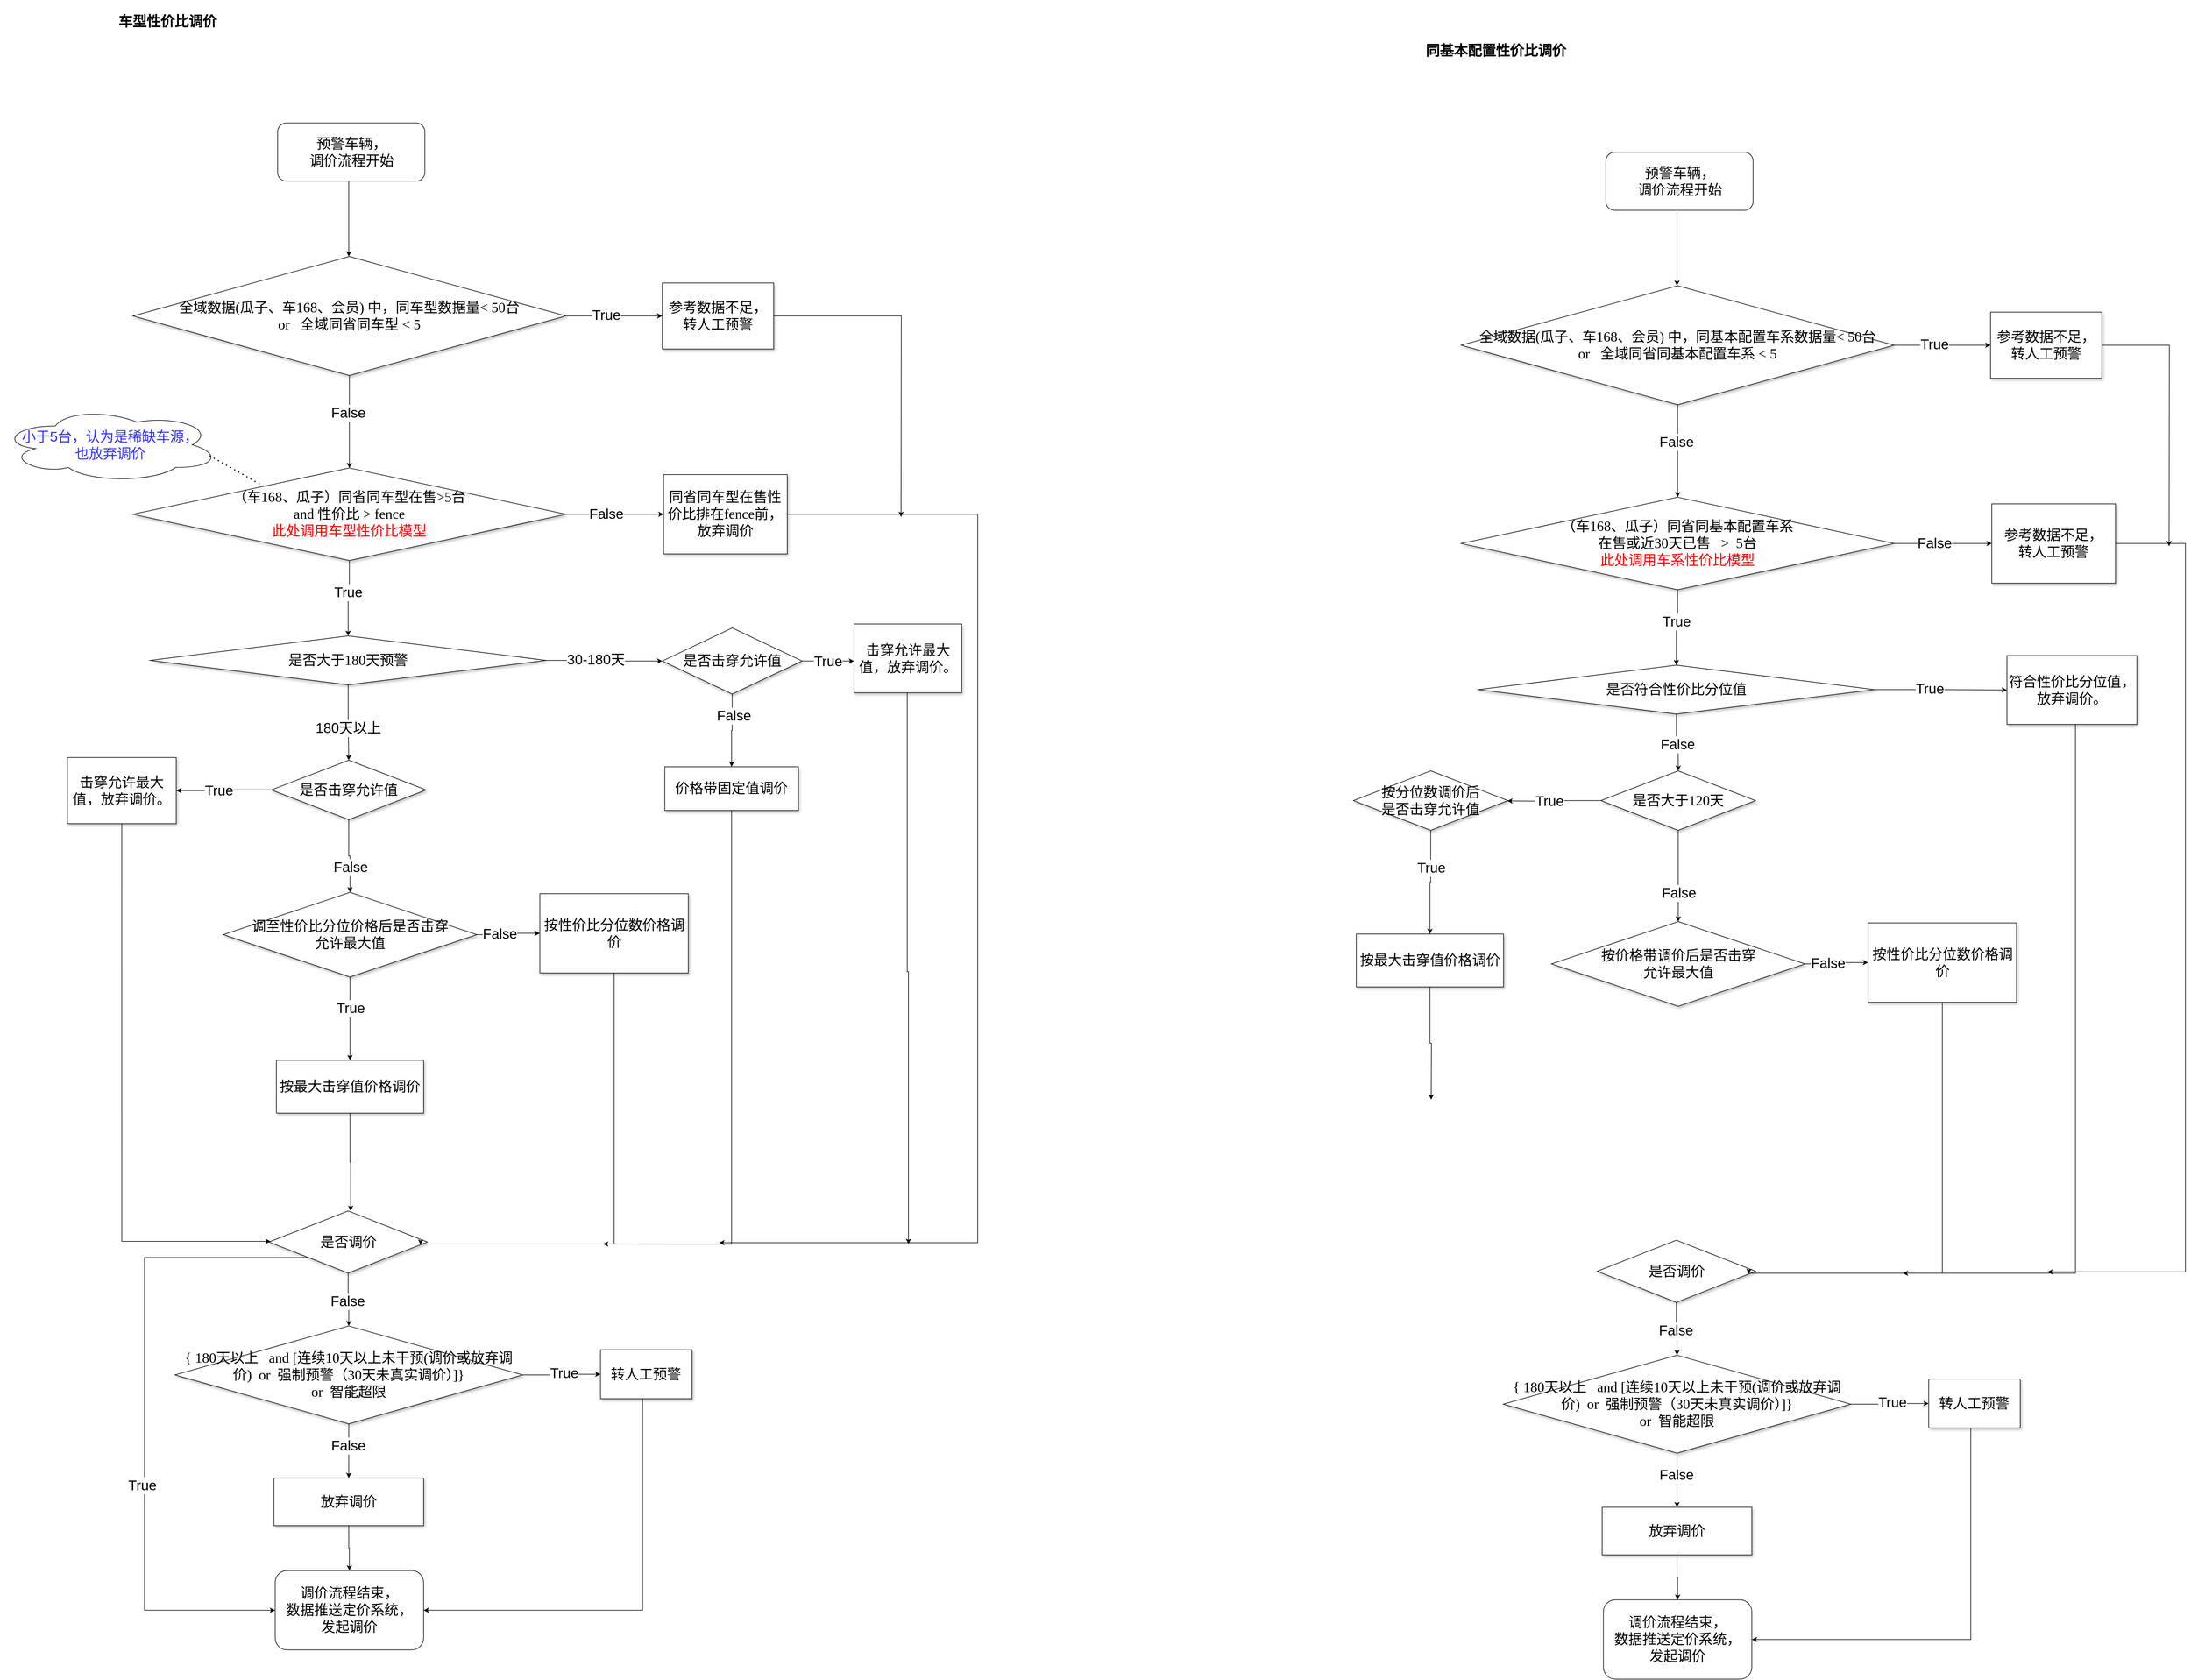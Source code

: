 <mxfile version="20.5.1" type="github">
  <diagram name="Page-1" id="edf60f1a-56cd-e834-aa8a-f176f3a09ee4">
    <mxGraphModel dx="1878" dy="873" grid="0" gridSize="10" guides="0" tooltips="1" connect="1" arrows="1" fold="1" page="1" pageScale="1" pageWidth="4681" pageHeight="3300" background="none" math="0" shadow="0">
      <root>
        <mxCell id="0" />
        <mxCell id="1" parent="0" />
        <mxCell id="SdQK8n64vFqggOD9HO_l-136" value="" style="group" vertex="1" connectable="0" parent="1">
          <mxGeometry x="263" y="201" width="1670" height="2821" as="geometry" />
        </mxCell>
        <mxCell id="SdQK8n64vFqggOD9HO_l-47" style="edgeStyle=orthogonalEdgeStyle;rounded=0;orthogonalLoop=1;jettySize=auto;html=1;" edge="1" parent="SdQK8n64vFqggOD9HO_l-136" source="CWp8jaPxUyu8LChF4jFp-1">
          <mxGeometry relative="1" as="geometry">
            <mxPoint x="1538.937" y="883.823" as="targetPoint" />
          </mxGeometry>
        </mxCell>
        <mxCell id="CWp8jaPxUyu8LChF4jFp-1" value="&lt;font style=&quot;font-size: 24px;&quot;&gt;参考数据不足，转人工预警&lt;/font&gt;" style="rounded=0;whiteSpace=wrap;html=1;shadow=1;labelBackgroundColor=none;strokeWidth=1;fontFamily=Verdana;fontSize=8;align=center;" parent="SdQK8n64vFqggOD9HO_l-136" vertex="1">
          <mxGeometry x="1130.949" y="483.729" width="190.253" height="113.021" as="geometry" />
        </mxCell>
        <mxCell id="CWp8jaPxUyu8LChF4jFp-14" style="edgeStyle=orthogonalEdgeStyle;rounded=0;orthogonalLoop=1;jettySize=auto;html=1;entryX=0.5;entryY=0;entryDx=0;entryDy=0;" parent="SdQK8n64vFqggOD9HO_l-136" source="CWp8jaPxUyu8LChF4jFp-2" edge="1">
          <mxGeometry relative="1" as="geometry">
            <mxPoint x="596.127" y="800.188" as="targetPoint" />
            <Array as="points">
              <mxPoint x="596.127" y="754.979" />
              <mxPoint x="596.127" y="754.979" />
            </Array>
          </mxGeometry>
        </mxCell>
        <mxCell id="CWp8jaPxUyu8LChF4jFp-15" value="&lt;font style=&quot;font-size: 24px;&quot;&gt;False&lt;/font&gt;" style="edgeLabel;html=1;align=center;verticalAlign=middle;resizable=0;points=[];" parent="CWp8jaPxUyu8LChF4jFp-14" vertex="1" connectable="0">
          <mxGeometry x="-0.309" relative="1" as="geometry">
            <mxPoint x="-2" y="9" as="offset" />
          </mxGeometry>
        </mxCell>
        <mxCell id="CWp8jaPxUyu8LChF4jFp-18" style="edgeStyle=orthogonalEdgeStyle;rounded=0;orthogonalLoop=1;jettySize=auto;html=1;" parent="SdQK8n64vFqggOD9HO_l-136" source="CWp8jaPxUyu8LChF4jFp-2" target="CWp8jaPxUyu8LChF4jFp-1" edge="1">
          <mxGeometry relative="1" as="geometry" />
        </mxCell>
        <mxCell id="CWp8jaPxUyu8LChF4jFp-19" value="&lt;font style=&quot;font-size: 24px;&quot;&gt;True&lt;/font&gt;" style="edgeLabel;html=1;align=center;verticalAlign=middle;resizable=0;points=[];" parent="CWp8jaPxUyu8LChF4jFp-18" vertex="1" connectable="0">
          <mxGeometry x="-0.171" y="1" relative="1" as="geometry">
            <mxPoint as="offset" />
          </mxGeometry>
        </mxCell>
        <mxCell id="CWp8jaPxUyu8LChF4jFp-2" value="&lt;font style=&quot;font-size: 24px;&quot;&gt;全域数据(瓜子、车168、会员) 中，同车型数据量&amp;lt; 50台&lt;br&gt;or&amp;nbsp; &amp;nbsp;全域同省同车型 &amp;lt; 5&lt;/font&gt;" style="rhombus;whiteSpace=wrap;html=1;rounded=0;shadow=1;labelBackgroundColor=none;strokeWidth=1;fontFamily=Verdana;fontSize=8;align=center;" parent="SdQK8n64vFqggOD9HO_l-136" vertex="1">
          <mxGeometry x="226.19" y="438.521" width="739.873" height="203.438" as="geometry" />
        </mxCell>
        <mxCell id="CWp8jaPxUyu8LChF4jFp-9" value="&lt;font style=&quot;font-size: 24px;&quot;&gt;（车168、瓜子）同省同车型在售&amp;gt;5台 &lt;br&gt;and 性价比 &amp;gt; fence&lt;br&gt;&lt;font color=&quot;#ff0000&quot;&gt;此处调用车型性价比模型&lt;/font&gt;&lt;/font&gt;" style="rhombus;whiteSpace=wrap;html=1;rounded=0;shadow=1;labelBackgroundColor=none;strokeWidth=1;fontFamily=Verdana;fontSize=8;align=center;" parent="SdQK8n64vFqggOD9HO_l-136" vertex="1">
          <mxGeometry x="226.19" y="800.188" width="739.873" height="158.229" as="geometry" />
        </mxCell>
        <mxCell id="CWp8jaPxUyu8LChF4jFp-17" value="" style="endArrow=classic;html=1;rounded=0;" parent="SdQK8n64vFqggOD9HO_l-136" edge="1">
          <mxGeometry width="50" height="50" relative="1" as="geometry">
            <mxPoint x="595.07" y="302.896" as="sourcePoint" />
            <mxPoint x="595.07" y="438.521" as="targetPoint" />
          </mxGeometry>
        </mxCell>
        <mxCell id="SdQK8n64vFqggOD9HO_l-41" style="edgeStyle=orthogonalEdgeStyle;rounded=0;orthogonalLoop=1;jettySize=auto;html=1;" edge="1" parent="SdQK8n64vFqggOD9HO_l-136" source="CWp8jaPxUyu8LChF4jFp-23">
          <mxGeometry relative="1" as="geometry">
            <mxPoint x="1228.19" y="2124.792" as="targetPoint" />
            <Array as="points">
              <mxPoint x="1670.0" y="879.302" />
              <mxPoint x="1670.0" y="2124.792" />
            </Array>
          </mxGeometry>
        </mxCell>
        <mxCell id="CWp8jaPxUyu8LChF4jFp-23" value="&lt;font style=&quot;font-size: 24px;&quot;&gt;同省同车型在售性价比排在fence前，放弃调价&lt;/font&gt;" style="rounded=0;whiteSpace=wrap;html=1;shadow=1;labelBackgroundColor=none;strokeWidth=1;fontFamily=Verdana;fontSize=8;align=center;" parent="SdQK8n64vFqggOD9HO_l-136" vertex="1">
          <mxGeometry x="1133.063" y="811.49" width="211.392" height="135.625" as="geometry" />
        </mxCell>
        <mxCell id="CWp8jaPxUyu8LChF4jFp-24" style="edgeStyle=orthogonalEdgeStyle;rounded=0;orthogonalLoop=1;jettySize=auto;html=1;exitX=1;exitY=0.5;exitDx=0;exitDy=0;" parent="SdQK8n64vFqggOD9HO_l-136" source="CWp8jaPxUyu8LChF4jFp-9" target="CWp8jaPxUyu8LChF4jFp-23" edge="1">
          <mxGeometry relative="1" as="geometry">
            <mxPoint x="1008.342" y="879.302" as="sourcePoint" />
          </mxGeometry>
        </mxCell>
        <mxCell id="CWp8jaPxUyu8LChF4jFp-25" value="&lt;font style=&quot;font-size: 24px;&quot;&gt;False&lt;/font&gt;" style="edgeLabel;html=1;align=center;verticalAlign=middle;resizable=0;points=[];" parent="CWp8jaPxUyu8LChF4jFp-24" vertex="1" connectable="0">
          <mxGeometry x="-0.171" y="1" relative="1" as="geometry">
            <mxPoint as="offset" />
          </mxGeometry>
        </mxCell>
        <mxCell id="SdQK8n64vFqggOD9HO_l-1" value="&lt;font style=&quot;font-size: 24px;&quot;&gt;是否大于180天预警&lt;/font&gt;" style="rhombus;whiteSpace=wrap;html=1;rounded=0;shadow=1;labelBackgroundColor=none;strokeWidth=1;fontFamily=Verdana;fontSize=8;align=center;" vertex="1" parent="SdQK8n64vFqggOD9HO_l-136">
          <mxGeometry x="255.785" y="1087.26" width="676.456" height="83.635" as="geometry" />
        </mxCell>
        <mxCell id="CWp8jaPxUyu8LChF4jFp-31" style="edgeStyle=orthogonalEdgeStyle;rounded=0;orthogonalLoop=1;jettySize=auto;html=1;exitX=0.5;exitY=1;exitDx=0;exitDy=0;fontColor=#3333FF;entryX=0.5;entryY=0;entryDx=0;entryDy=0;" parent="SdQK8n64vFqggOD9HO_l-136" source="CWp8jaPxUyu8LChF4jFp-9" edge="1" target="SdQK8n64vFqggOD9HO_l-1">
          <mxGeometry relative="1" as="geometry">
            <mxPoint x="596.127" y="1112.125" as="targetPoint" />
          </mxGeometry>
        </mxCell>
        <mxCell id="CWp8jaPxUyu8LChF4jFp-32" value="&lt;font style=&quot;font-size: 24px;&quot; color=&quot;#000000&quot;&gt;True&lt;/font&gt;" style="edgeLabel;html=1;align=center;verticalAlign=middle;resizable=0;points=[];fontColor=#3333FF;" parent="CWp8jaPxUyu8LChF4jFp-31" vertex="1" connectable="0">
          <mxGeometry x="-0.172" y="-2" relative="1" as="geometry">
            <mxPoint as="offset" />
          </mxGeometry>
        </mxCell>
        <mxCell id="SdQK8n64vFqggOD9HO_l-4" value="&lt;font style=&quot;font-size: 24px;&quot;&gt;是否击穿允许值&lt;/font&gt;" style="rhombus;whiteSpace=wrap;html=1;rounded=0;shadow=1;labelBackgroundColor=none;strokeWidth=1;fontFamily=Verdana;fontSize=8;align=center;" vertex="1" parent="SdQK8n64vFqggOD9HO_l-136">
          <mxGeometry x="1130.949" y="1073.698" width="238.873" height="113.021" as="geometry" />
        </mxCell>
        <mxCell id="SdQK8n64vFqggOD9HO_l-5" value="" style="edgeStyle=orthogonalEdgeStyle;rounded=0;orthogonalLoop=1;jettySize=auto;html=1;" edge="1" parent="SdQK8n64vFqggOD9HO_l-136" source="SdQK8n64vFqggOD9HO_l-1" target="SdQK8n64vFqggOD9HO_l-4">
          <mxGeometry relative="1" as="geometry" />
        </mxCell>
        <mxCell id="SdQK8n64vFqggOD9HO_l-6" value="&lt;font style=&quot;font-size: 24px;&quot;&gt;30-180天&lt;/font&gt;" style="edgeLabel;html=1;align=center;verticalAlign=middle;resizable=0;points=[];" vertex="1" connectable="0" parent="SdQK8n64vFqggOD9HO_l-5">
          <mxGeometry x="-0.256" relative="1" as="geometry">
            <mxPoint x="10" y="-1" as="offset" />
          </mxGeometry>
        </mxCell>
        <mxCell id="SdQK8n64vFqggOD9HO_l-44" style="edgeStyle=orthogonalEdgeStyle;rounded=0;orthogonalLoop=1;jettySize=auto;html=1;" edge="1" parent="SdQK8n64vFqggOD9HO_l-136" source="SdQK8n64vFqggOD9HO_l-7">
          <mxGeometry relative="1" as="geometry">
            <mxPoint x="1551.62" y="2127.052" as="targetPoint" />
            <Array as="points">
              <mxPoint x="1549.506" y="1661.406" />
            </Array>
          </mxGeometry>
        </mxCell>
        <mxCell id="SdQK8n64vFqggOD9HO_l-7" value="&lt;font style=&quot;font-size: 24px;&quot;&gt;击穿允许最大值，放弃调价。&lt;/font&gt;" style="whiteSpace=wrap;html=1;fontSize=8;fontFamily=Verdana;rounded=0;shadow=1;labelBackgroundColor=none;strokeWidth=1;" vertex="1" parent="SdQK8n64vFqggOD9HO_l-136">
          <mxGeometry x="1458.608" y="1066.917" width="183.911" height="117.542" as="geometry" />
        </mxCell>
        <mxCell id="SdQK8n64vFqggOD9HO_l-8" value="" style="edgeStyle=orthogonalEdgeStyle;rounded=0;orthogonalLoop=1;jettySize=auto;html=1;" edge="1" parent="SdQK8n64vFqggOD9HO_l-136" source="SdQK8n64vFqggOD9HO_l-4" target="SdQK8n64vFqggOD9HO_l-7">
          <mxGeometry relative="1" as="geometry">
            <Array as="points">
              <mxPoint x="1473.405" y="1130.208" />
              <mxPoint x="1473.405" y="1130.208" />
            </Array>
          </mxGeometry>
        </mxCell>
        <mxCell id="SdQK8n64vFqggOD9HO_l-12" value="&lt;font style=&quot;font-size: 24px;&quot;&gt;True&lt;/font&gt;" style="edgeLabel;html=1;align=center;verticalAlign=middle;resizable=0;points=[];" vertex="1" connectable="0" parent="SdQK8n64vFqggOD9HO_l-8">
          <mxGeometry x="0.283" relative="1" as="geometry">
            <mxPoint x="-13" y="1" as="offset" />
          </mxGeometry>
        </mxCell>
        <mxCell id="SdQK8n64vFqggOD9HO_l-40" style="edgeStyle=orthogonalEdgeStyle;rounded=0;orthogonalLoop=1;jettySize=auto;html=1;" edge="1" parent="SdQK8n64vFqggOD9HO_l-136" source="SdQK8n64vFqggOD9HO_l-9">
          <mxGeometry relative="1" as="geometry">
            <mxPoint x="1029.481" y="2127.052" as="targetPoint" />
            <Array as="points">
              <mxPoint x="1249.329" y="1885.188" />
              <mxPoint x="1249.329" y="1885.188" />
            </Array>
          </mxGeometry>
        </mxCell>
        <mxCell id="SdQK8n64vFqggOD9HO_l-9" value="&lt;font style=&quot;font-size: 24px;&quot;&gt;价格带固定值调价&lt;/font&gt;" style="whiteSpace=wrap;html=1;fontSize=8;fontFamily=Verdana;rounded=0;shadow=1;labelBackgroundColor=none;strokeWidth=1;" vertex="1" parent="SdQK8n64vFqggOD9HO_l-136">
          <mxGeometry x="1135.177" y="1311.042" width="228.304" height="74.594" as="geometry" />
        </mxCell>
        <mxCell id="SdQK8n64vFqggOD9HO_l-10" value="" style="edgeStyle=orthogonalEdgeStyle;rounded=0;orthogonalLoop=1;jettySize=auto;html=1;" edge="1" parent="SdQK8n64vFqggOD9HO_l-136" source="SdQK8n64vFqggOD9HO_l-4" target="SdQK8n64vFqggOD9HO_l-9">
          <mxGeometry relative="1" as="geometry" />
        </mxCell>
        <mxCell id="SdQK8n64vFqggOD9HO_l-13" value="&lt;font style=&quot;font-size: 24px;&quot;&gt;False&lt;/font&gt;" style="edgeLabel;html=1;align=center;verticalAlign=middle;resizable=0;points=[];" vertex="1" connectable="0" parent="SdQK8n64vFqggOD9HO_l-10">
          <mxGeometry x="-0.409" y="2" relative="1" as="geometry">
            <mxPoint as="offset" />
          </mxGeometry>
        </mxCell>
        <mxCell id="SdQK8n64vFqggOD9HO_l-15" value="&lt;font style=&quot;font-size: 24px;&quot;&gt;预警车辆，&lt;br&gt;调价流程开始&lt;/font&gt;" style="rounded=1;whiteSpace=wrap;html=1;" vertex="1" parent="SdQK8n64vFqggOD9HO_l-136">
          <mxGeometry x="473.519" y="210.219" width="251.557" height="99.458" as="geometry" />
        </mxCell>
        <mxCell id="SdQK8n64vFqggOD9HO_l-16" value="&lt;font style=&quot;font-size: 24px;&quot;&gt;是否击穿允许值&lt;/font&gt;" style="rhombus;whiteSpace=wrap;html=1;rounded=0;shadow=1;labelBackgroundColor=none;strokeWidth=1;fontFamily=Verdana;fontSize=8;align=center;" vertex="1" parent="SdQK8n64vFqggOD9HO_l-136">
          <mxGeometry x="462.949" y="1299.74" width="264.241" height="101.719" as="geometry" />
        </mxCell>
        <mxCell id="SdQK8n64vFqggOD9HO_l-17" value="" style="edgeStyle=orthogonalEdgeStyle;rounded=0;orthogonalLoop=1;jettySize=auto;html=1;" edge="1" parent="SdQK8n64vFqggOD9HO_l-136" source="SdQK8n64vFqggOD9HO_l-1" target="SdQK8n64vFqggOD9HO_l-16">
          <mxGeometry relative="1" as="geometry" />
        </mxCell>
        <mxCell id="SdQK8n64vFqggOD9HO_l-20" value="&lt;font style=&quot;font-size: 24px;&quot;&gt;180天以上&lt;/font&gt;" style="edgeLabel;html=1;align=center;verticalAlign=middle;resizable=0;points=[];" vertex="1" connectable="0" parent="SdQK8n64vFqggOD9HO_l-17">
          <mxGeometry x="0.35" y="-2" relative="1" as="geometry">
            <mxPoint x="1" y="-13" as="offset" />
          </mxGeometry>
        </mxCell>
        <mxCell id="SdQK8n64vFqggOD9HO_l-21" value="&lt;font style=&quot;font-size: 24px;&quot;&gt;击穿允许最大值，放弃调价。&lt;/font&gt;" style="whiteSpace=wrap;html=1;fontSize=8;fontFamily=Verdana;rounded=0;shadow=1;labelBackgroundColor=none;strokeWidth=1;" vertex="1" parent="SdQK8n64vFqggOD9HO_l-136">
          <mxGeometry x="114.152" y="1295.219" width="186.025" height="113.021" as="geometry" />
        </mxCell>
        <mxCell id="SdQK8n64vFqggOD9HO_l-22" value="" style="edgeStyle=orthogonalEdgeStyle;rounded=0;orthogonalLoop=1;jettySize=auto;html=1;" edge="1" parent="SdQK8n64vFqggOD9HO_l-136" source="SdQK8n64vFqggOD9HO_l-16" target="SdQK8n64vFqggOD9HO_l-21">
          <mxGeometry relative="1" as="geometry" />
        </mxCell>
        <mxCell id="SdQK8n64vFqggOD9HO_l-24" value="&lt;font style=&quot;font-size: 24px;&quot;&gt;True&lt;/font&gt;" style="edgeLabel;html=1;align=center;verticalAlign=middle;resizable=0;points=[];" vertex="1" connectable="0" parent="SdQK8n64vFqggOD9HO_l-22">
          <mxGeometry x="0.269" y="2" relative="1" as="geometry">
            <mxPoint x="13" y="-2" as="offset" />
          </mxGeometry>
        </mxCell>
        <mxCell id="SdQK8n64vFqggOD9HO_l-25" value="&lt;font style=&quot;font-size: 24px;&quot;&gt;调至性价比分位价格后是否击穿&lt;br&gt;允许最大值&lt;/font&gt;" style="rhombus;whiteSpace=wrap;html=1;rounded=0;shadow=1;labelBackgroundColor=none;strokeWidth=1;fontFamily=Verdana;fontSize=8;align=center;" vertex="1" parent="SdQK8n64vFqggOD9HO_l-136">
          <mxGeometry x="380.506" y="1525.781" width="433.354" height="144.667" as="geometry" />
        </mxCell>
        <mxCell id="SdQK8n64vFqggOD9HO_l-26" value="" style="edgeStyle=orthogonalEdgeStyle;rounded=0;orthogonalLoop=1;jettySize=auto;html=1;" edge="1" parent="SdQK8n64vFqggOD9HO_l-136" source="SdQK8n64vFqggOD9HO_l-16" target="SdQK8n64vFqggOD9HO_l-25">
          <mxGeometry relative="1" as="geometry" />
        </mxCell>
        <mxCell id="SdQK8n64vFqggOD9HO_l-28" value="&lt;font style=&quot;font-size: 24px;&quot;&gt;False&lt;/font&gt;" style="edgeLabel;html=1;align=center;verticalAlign=middle;resizable=0;points=[];" vertex="1" connectable="0" parent="SdQK8n64vFqggOD9HO_l-26">
          <mxGeometry x="0.619" y="2" relative="1" as="geometry">
            <mxPoint x="-1" y="-19" as="offset" />
          </mxGeometry>
        </mxCell>
        <mxCell id="SdQK8n64vFqggOD9HO_l-29" value="&lt;font style=&quot;font-size: 24px;&quot;&gt;按性价比分位数价格调价&lt;/font&gt;" style="whiteSpace=wrap;html=1;fontSize=8;fontFamily=Verdana;rounded=0;shadow=1;labelBackgroundColor=none;strokeWidth=1;" vertex="1" parent="SdQK8n64vFqggOD9HO_l-136">
          <mxGeometry x="921.671" y="1528.042" width="253.671" height="135.625" as="geometry" />
        </mxCell>
        <mxCell id="SdQK8n64vFqggOD9HO_l-30" value="" style="edgeStyle=orthogonalEdgeStyle;rounded=0;orthogonalLoop=1;jettySize=auto;html=1;" edge="1" parent="SdQK8n64vFqggOD9HO_l-136" source="SdQK8n64vFqggOD9HO_l-25" target="SdQK8n64vFqggOD9HO_l-29">
          <mxGeometry relative="1" as="geometry" />
        </mxCell>
        <mxCell id="SdQK8n64vFqggOD9HO_l-33" value="&lt;font style=&quot;font-size: 24px;&quot;&gt;False&lt;/font&gt;" style="edgeLabel;html=1;align=center;verticalAlign=middle;resizable=0;points=[];" vertex="1" connectable="0" parent="SdQK8n64vFqggOD9HO_l-30">
          <mxGeometry x="-0.42" y="-4" relative="1" as="geometry">
            <mxPoint x="7" y="-5" as="offset" />
          </mxGeometry>
        </mxCell>
        <mxCell id="SdQK8n64vFqggOD9HO_l-31" value="&lt;font style=&quot;font-size: 24px;&quot;&gt;按最大击穿值价格调价&lt;/font&gt;" style="whiteSpace=wrap;html=1;fontSize=8;fontFamily=Verdana;rounded=0;shadow=1;labelBackgroundColor=none;strokeWidth=1;" vertex="1" parent="SdQK8n64vFqggOD9HO_l-136">
          <mxGeometry x="471.405" y="1812.854" width="251.557" height="90.417" as="geometry" />
        </mxCell>
        <mxCell id="SdQK8n64vFqggOD9HO_l-32" value="" style="edgeStyle=orthogonalEdgeStyle;rounded=0;orthogonalLoop=1;jettySize=auto;html=1;" edge="1" parent="SdQK8n64vFqggOD9HO_l-136" source="SdQK8n64vFqggOD9HO_l-25" target="SdQK8n64vFqggOD9HO_l-31">
          <mxGeometry relative="1" as="geometry" />
        </mxCell>
        <mxCell id="SdQK8n64vFqggOD9HO_l-35" value="&lt;font style=&quot;font-size: 24px;&quot;&gt;True&lt;/font&gt;" style="edgeLabel;html=1;align=center;verticalAlign=middle;resizable=0;points=[];" vertex="1" connectable="0" parent="SdQK8n64vFqggOD9HO_l-32">
          <mxGeometry x="-0.381" y="2" relative="1" as="geometry">
            <mxPoint x="-1" y="9" as="offset" />
          </mxGeometry>
        </mxCell>
        <mxCell id="SdQK8n64vFqggOD9HO_l-51" value="&lt;font style=&quot;font-size: 24px;&quot;&gt;是否调价&lt;/font&gt;" style="rhombus;whiteSpace=wrap;html=1;rounded=0;shadow=1;labelBackgroundColor=none;strokeWidth=1;fontFamily=Verdana;fontSize=8;align=center;" vertex="1" parent="SdQK8n64vFqggOD9HO_l-136">
          <mxGeometry x="458.722" y="2070.542" width="270.582" height="106.24" as="geometry" />
        </mxCell>
        <mxCell id="SdQK8n64vFqggOD9HO_l-38" style="edgeStyle=orthogonalEdgeStyle;rounded=0;orthogonalLoop=1;jettySize=auto;html=1;exitX=0.5;exitY=1;exitDx=0;exitDy=0;" edge="1" parent="SdQK8n64vFqggOD9HO_l-136" source="SdQK8n64vFqggOD9HO_l-21" target="SdQK8n64vFqggOD9HO_l-51">
          <mxGeometry relative="1" as="geometry">
            <mxPoint x="401.646" y="2122.531" as="targetPoint" />
            <Array as="points">
              <mxPoint x="207.165" y="2122.531" />
            </Array>
          </mxGeometry>
        </mxCell>
        <mxCell id="SdQK8n64vFqggOD9HO_l-39" style="edgeStyle=orthogonalEdgeStyle;rounded=0;orthogonalLoop=1;jettySize=auto;html=1;entryX=0.957;entryY=0.542;entryDx=0;entryDy=0;entryPerimeter=0;" edge="1" parent="SdQK8n64vFqggOD9HO_l-136" source="SdQK8n64vFqggOD9HO_l-29" target="SdQK8n64vFqggOD9HO_l-51">
          <mxGeometry relative="1" as="geometry">
            <mxPoint x="724.019" y="2129.312" as="targetPoint" />
            <Array as="points">
              <mxPoint x="1048.506" y="2127.052" />
            </Array>
          </mxGeometry>
        </mxCell>
        <mxCell id="SdQK8n64vFqggOD9HO_l-37" value="" style="edgeStyle=orthogonalEdgeStyle;rounded=0;orthogonalLoop=1;jettySize=auto;html=1;entryX=0.516;entryY=0;entryDx=0;entryDy=0;entryPerimeter=0;" edge="1" parent="SdQK8n64vFqggOD9HO_l-136" source="SdQK8n64vFqggOD9HO_l-31" target="SdQK8n64vFqggOD9HO_l-51">
          <mxGeometry relative="1" as="geometry">
            <mxPoint x="597.184" y="2061.5" as="targetPoint" />
          </mxGeometry>
        </mxCell>
        <mxCell id="SdQK8n64vFqggOD9HO_l-57" value="&lt;span style=&quot;&quot;&gt;&lt;font style=&quot;font-size: 24px;&quot;&gt;{ 180天以上&amp;nbsp; &amp;nbsp;and [连续10天以上未干预(调价或放弃调价)&amp;nbsp; or&amp;nbsp; 强制预警（30天未真实调价）]}&lt;br&gt;or&amp;nbsp; 智能超限&lt;/font&gt;&lt;br&gt;&lt;/span&gt;" style="rhombus;whiteSpace=wrap;html=1;rounded=0;shadow=1;labelBackgroundColor=none;strokeWidth=1;fontFamily=Verdana;fontSize=8;align=center;" vertex="1" parent="SdQK8n64vFqggOD9HO_l-136">
          <mxGeometry x="298.063" y="2267.198" width="594.013" height="167.271" as="geometry" />
        </mxCell>
        <mxCell id="SdQK8n64vFqggOD9HO_l-54" value="" style="edgeStyle=orthogonalEdgeStyle;rounded=0;orthogonalLoop=1;jettySize=auto;html=1;entryX=0.5;entryY=0;entryDx=0;entryDy=0;" edge="1" parent="SdQK8n64vFqggOD9HO_l-136" source="SdQK8n64vFqggOD9HO_l-51" target="SdQK8n64vFqggOD9HO_l-57">
          <mxGeometry relative="1" as="geometry">
            <mxPoint x="594.472" y="2294.323" as="targetPoint" />
          </mxGeometry>
        </mxCell>
        <mxCell id="SdQK8n64vFqggOD9HO_l-55" value="&lt;font style=&quot;font-size: 24px;&quot;&gt;False&lt;/font&gt;" style="edgeLabel;html=1;align=center;verticalAlign=middle;resizable=0;points=[];" vertex="1" connectable="0" parent="SdQK8n64vFqggOD9HO_l-54">
          <mxGeometry x="0.308" y="-2" relative="1" as="geometry">
            <mxPoint y="-11" as="offset" />
          </mxGeometry>
        </mxCell>
        <mxCell id="SdQK8n64vFqggOD9HO_l-58" value="&lt;font style=&quot;font-size: 24px;&quot;&gt;转人工预警&lt;/font&gt;" style="whiteSpace=wrap;html=1;fontSize=8;fontFamily=Verdana;rounded=0;shadow=1;labelBackgroundColor=none;strokeWidth=1;" vertex="1" parent="SdQK8n64vFqggOD9HO_l-136">
          <mxGeometry x="1025.253" y="2307.885" width="156.43" height="83.635" as="geometry" />
        </mxCell>
        <mxCell id="SdQK8n64vFqggOD9HO_l-59" value="" style="edgeStyle=orthogonalEdgeStyle;rounded=0;orthogonalLoop=1;jettySize=auto;html=1;" edge="1" parent="SdQK8n64vFqggOD9HO_l-136" source="SdQK8n64vFqggOD9HO_l-57" target="SdQK8n64vFqggOD9HO_l-58">
          <mxGeometry relative="1" as="geometry" />
        </mxCell>
        <mxCell id="SdQK8n64vFqggOD9HO_l-62" value="&lt;font style=&quot;font-size: 24px;&quot;&gt;True&lt;/font&gt;" style="edgeLabel;html=1;align=center;verticalAlign=middle;resizable=0;points=[];" vertex="1" connectable="0" parent="SdQK8n64vFqggOD9HO_l-59">
          <mxGeometry x="0.165" y="2" relative="1" as="geometry">
            <mxPoint x="-7" as="offset" />
          </mxGeometry>
        </mxCell>
        <mxCell id="SdQK8n64vFqggOD9HO_l-60" value="&lt;font style=&quot;font-size: 24px;&quot;&gt;放弃调价&lt;/font&gt;" style="whiteSpace=wrap;html=1;fontSize=8;fontFamily=Verdana;rounded=0;shadow=1;labelBackgroundColor=none;strokeWidth=1;" vertex="1" parent="SdQK8n64vFqggOD9HO_l-136">
          <mxGeometry x="467.177" y="2527.146" width="255.785" height="81.375" as="geometry" />
        </mxCell>
        <mxCell id="SdQK8n64vFqggOD9HO_l-61" value="" style="edgeStyle=orthogonalEdgeStyle;rounded=0;orthogonalLoop=1;jettySize=auto;html=1;" edge="1" parent="SdQK8n64vFqggOD9HO_l-136" source="SdQK8n64vFqggOD9HO_l-57" target="SdQK8n64vFqggOD9HO_l-60">
          <mxGeometry relative="1" as="geometry" />
        </mxCell>
        <mxCell id="SdQK8n64vFqggOD9HO_l-63" value="&lt;font style=&quot;font-size: 24px;&quot;&gt;False&lt;/font&gt;" style="edgeLabel;html=1;align=center;verticalAlign=middle;resizable=0;points=[];" vertex="1" connectable="0" parent="SdQK8n64vFqggOD9HO_l-61">
          <mxGeometry x="-0.287" y="3" relative="1" as="geometry">
            <mxPoint x="-4" y="4" as="offset" />
          </mxGeometry>
        </mxCell>
        <mxCell id="SdQK8n64vFqggOD9HO_l-65" value="&lt;font style=&quot;font-size: 24px;&quot;&gt;调价流程结束，&lt;br&gt;数据推送定价系统，&lt;br&gt;发起调价&lt;/font&gt;" style="rounded=1;whiteSpace=wrap;html=1;" vertex="1" parent="SdQK8n64vFqggOD9HO_l-136">
          <mxGeometry x="469.291" y="2685.375" width="253.671" height="135.625" as="geometry" />
        </mxCell>
        <mxCell id="SdQK8n64vFqggOD9HO_l-69" style="edgeStyle=orthogonalEdgeStyle;rounded=0;orthogonalLoop=1;jettySize=auto;html=1;entryX=1;entryY=0.5;entryDx=0;entryDy=0;" edge="1" parent="SdQK8n64vFqggOD9HO_l-136" source="SdQK8n64vFqggOD9HO_l-58" target="SdQK8n64vFqggOD9HO_l-65">
          <mxGeometry relative="1" as="geometry">
            <Array as="points">
              <mxPoint x="1097.127" y="2753.188" />
            </Array>
          </mxGeometry>
        </mxCell>
        <mxCell id="SdQK8n64vFqggOD9HO_l-66" style="edgeStyle=orthogonalEdgeStyle;rounded=0;orthogonalLoop=1;jettySize=auto;html=1;exitX=0.5;exitY=1;exitDx=0;exitDy=0;entryX=0.5;entryY=0;entryDx=0;entryDy=0;" edge="1" parent="SdQK8n64vFqggOD9HO_l-136" source="SdQK8n64vFqggOD9HO_l-60" target="SdQK8n64vFqggOD9HO_l-65">
          <mxGeometry relative="1" as="geometry" />
        </mxCell>
        <mxCell id="SdQK8n64vFqggOD9HO_l-132" value="&lt;font style=&quot;font-size: 24px;&quot;&gt;&lt;span style=&quot;color: rgb(51, 51, 255);&quot;&gt;小于5台，认为是稀缺车源，&lt;/span&gt;&lt;br style=&quot;color: rgb(51, 51, 255);&quot;&gt;&lt;span style=&quot;color: rgb(51, 51, 255);&quot;&gt;也放弃调价&lt;/span&gt;&lt;/font&gt;" style="ellipse;shape=cloud;whiteSpace=wrap;html=1;fontColor=#FF0000;" vertex="1" parent="SdQK8n64vFqggOD9HO_l-136">
          <mxGeometry y="696.208" width="374.165" height="128.844" as="geometry" />
        </mxCell>
        <mxCell id="SdQK8n64vFqggOD9HO_l-133" value="" style="endArrow=none;dashed=1;html=1;dashPattern=1 3;strokeWidth=2;rounded=0;fontColor=#FF0000;exitX=0.955;exitY=0.645;exitDx=0;exitDy=0;exitPerimeter=0;entryX=0.306;entryY=0.208;entryDx=0;entryDy=0;entryPerimeter=0;" edge="1" parent="SdQK8n64vFqggOD9HO_l-136" source="SdQK8n64vFqggOD9HO_l-132" target="CWp8jaPxUyu8LChF4jFp-9">
          <mxGeometry width="50" height="50" relative="1" as="geometry">
            <mxPoint x="401.646" y="818.271" as="sourcePoint" />
            <mxPoint x="507.342" y="705.25" as="targetPoint" />
          </mxGeometry>
        </mxCell>
        <mxCell id="SdQK8n64vFqggOD9HO_l-134" value="&lt;h1&gt;&lt;font color=&quot;#000000&quot;&gt;车型性价比调价&lt;/font&gt;&lt;/h1&gt;" style="text;html=1;align=center;verticalAlign=middle;resizable=0;points=[];autosize=1;strokeColor=none;fillColor=none;fontColor=#FF0000;" vertex="1" parent="SdQK8n64vFqggOD9HO_l-136">
          <mxGeometry x="192.367" width="186" height="73" as="geometry" />
        </mxCell>
        <mxCell id="SdQK8n64vFqggOD9HO_l-327" style="edgeStyle=orthogonalEdgeStyle;rounded=0;orthogonalLoop=1;jettySize=auto;html=1;exitX=0;exitY=1;exitDx=0;exitDy=0;fontSize=24;fontColor=#000000;entryX=0;entryY=0.5;entryDx=0;entryDy=0;" edge="1" parent="SdQK8n64vFqggOD9HO_l-136" source="SdQK8n64vFqggOD9HO_l-51" target="SdQK8n64vFqggOD9HO_l-65">
          <mxGeometry relative="1" as="geometry">
            <mxPoint x="234" y="2748" as="targetPoint" />
            <Array as="points">
              <mxPoint x="246" y="2150" />
              <mxPoint x="246" y="2753" />
            </Array>
          </mxGeometry>
        </mxCell>
        <mxCell id="SdQK8n64vFqggOD9HO_l-328" value="True" style="edgeLabel;html=1;align=center;verticalAlign=middle;resizable=0;points=[];fontSize=24;fontColor=#000000;" vertex="1" connectable="0" parent="SdQK8n64vFqggOD9HO_l-327">
          <mxGeometry x="0.21" y="-4" relative="1" as="geometry">
            <mxPoint as="offset" />
          </mxGeometry>
        </mxCell>
        <mxCell id="SdQK8n64vFqggOD9HO_l-263" style="edgeStyle=orthogonalEdgeStyle;rounded=0;orthogonalLoop=1;jettySize=auto;html=1;" edge="1" parent="1" source="SdQK8n64vFqggOD9HO_l-264">
          <mxGeometry relative="1" as="geometry">
            <mxPoint x="3969" y="1135" as="targetPoint" />
          </mxGeometry>
        </mxCell>
        <mxCell id="SdQK8n64vFqggOD9HO_l-264" value="&lt;font style=&quot;font-size: 24px;&quot;&gt;参考数据不足，转人工预警&lt;/font&gt;" style="rounded=0;whiteSpace=wrap;html=1;shadow=1;labelBackgroundColor=none;strokeWidth=1;fontFamily=Verdana;fontSize=8;align=center;" vertex="1" parent="1">
          <mxGeometry x="3663.949" y="734.729" width="190.253" height="113.021" as="geometry" />
        </mxCell>
        <mxCell id="SdQK8n64vFqggOD9HO_l-265" style="edgeStyle=orthogonalEdgeStyle;rounded=0;orthogonalLoop=1;jettySize=auto;html=1;entryX=0.5;entryY=0;entryDx=0;entryDy=0;" edge="1" parent="1" source="SdQK8n64vFqggOD9HO_l-269">
          <mxGeometry relative="1" as="geometry">
            <mxPoint x="3129.127" y="1051.188" as="targetPoint" />
            <Array as="points">
              <mxPoint x="3129.127" y="1005.979" />
              <mxPoint x="3129.127" y="1005.979" />
            </Array>
          </mxGeometry>
        </mxCell>
        <mxCell id="SdQK8n64vFqggOD9HO_l-266" value="&lt;font style=&quot;font-size: 24px;&quot;&gt;False&lt;/font&gt;" style="edgeLabel;html=1;align=center;verticalAlign=middle;resizable=0;points=[];" vertex="1" connectable="0" parent="SdQK8n64vFqggOD9HO_l-265">
          <mxGeometry x="-0.309" relative="1" as="geometry">
            <mxPoint x="-2" y="9" as="offset" />
          </mxGeometry>
        </mxCell>
        <mxCell id="SdQK8n64vFqggOD9HO_l-267" style="edgeStyle=orthogonalEdgeStyle;rounded=0;orthogonalLoop=1;jettySize=auto;html=1;" edge="1" parent="1" source="SdQK8n64vFqggOD9HO_l-269" target="SdQK8n64vFqggOD9HO_l-264">
          <mxGeometry relative="1" as="geometry" />
        </mxCell>
        <mxCell id="SdQK8n64vFqggOD9HO_l-268" value="&lt;font style=&quot;font-size: 24px;&quot;&gt;True&lt;/font&gt;" style="edgeLabel;html=1;align=center;verticalAlign=middle;resizable=0;points=[];" vertex="1" connectable="0" parent="SdQK8n64vFqggOD9HO_l-267">
          <mxGeometry x="-0.171" y="1" relative="1" as="geometry">
            <mxPoint as="offset" />
          </mxGeometry>
        </mxCell>
        <mxCell id="SdQK8n64vFqggOD9HO_l-269" value="&lt;font style=&quot;font-size: 24px;&quot;&gt;全域数据(瓜子、车168、会员) 中，同基本配置车系数据量&amp;lt; 50台&lt;br&gt;or&amp;nbsp; &amp;nbsp;全域同省同基本配置车系&amp;nbsp;&amp;lt; 5&lt;/font&gt;" style="rhombus;whiteSpace=wrap;html=1;rounded=0;shadow=1;labelBackgroundColor=none;strokeWidth=1;fontFamily=Verdana;fontSize=8;align=center;" vertex="1" parent="1">
          <mxGeometry x="2759.19" y="689.521" width="739.873" height="203.438" as="geometry" />
        </mxCell>
        <mxCell id="SdQK8n64vFqggOD9HO_l-270" value="&lt;font style=&quot;font-size: 24px;&quot;&gt;（车168、瓜子）同省同基本配置车系&lt;br&gt;在售或近30天已售&amp;nbsp; &amp;nbsp;&amp;gt;&amp;nbsp; 5台&lt;br&gt;&lt;font color=&quot;#ff0000&quot;&gt;此处调用车系性价比模型&lt;/font&gt;&lt;/font&gt;" style="rhombus;whiteSpace=wrap;html=1;rounded=0;shadow=1;labelBackgroundColor=none;strokeWidth=1;fontFamily=Verdana;fontSize=8;align=center;" vertex="1" parent="1">
          <mxGeometry x="2759.19" y="1051.188" width="739.873" height="158.229" as="geometry" />
        </mxCell>
        <mxCell id="SdQK8n64vFqggOD9HO_l-271" value="" style="endArrow=classic;html=1;rounded=0;" edge="1" parent="1">
          <mxGeometry width="50" height="50" relative="1" as="geometry">
            <mxPoint x="3128.07" y="553.896" as="sourcePoint" />
            <mxPoint x="3128.07" y="689.521" as="targetPoint" />
          </mxGeometry>
        </mxCell>
        <mxCell id="SdQK8n64vFqggOD9HO_l-272" style="edgeStyle=orthogonalEdgeStyle;rounded=0;orthogonalLoop=1;jettySize=auto;html=1;" edge="1" parent="1" source="SdQK8n64vFqggOD9HO_l-273">
          <mxGeometry relative="1" as="geometry">
            <mxPoint x="3761.19" y="2375.792" as="targetPoint" />
            <Array as="points">
              <mxPoint x="3997" y="1130" />
              <mxPoint x="3997" y="2376" />
            </Array>
          </mxGeometry>
        </mxCell>
        <mxCell id="SdQK8n64vFqggOD9HO_l-273" value="&lt;span style=&quot;font-size: 24px;&quot;&gt;参考数据不足，&lt;br&gt;转人工预警&lt;br&gt;&lt;/span&gt;" style="rounded=0;whiteSpace=wrap;html=1;shadow=1;labelBackgroundColor=none;strokeWidth=1;fontFamily=Verdana;fontSize=8;align=center;" vertex="1" parent="1">
          <mxGeometry x="3666.063" y="1062.49" width="211.392" height="135.625" as="geometry" />
        </mxCell>
        <mxCell id="SdQK8n64vFqggOD9HO_l-274" style="edgeStyle=orthogonalEdgeStyle;rounded=0;orthogonalLoop=1;jettySize=auto;html=1;exitX=1;exitY=0.5;exitDx=0;exitDy=0;" edge="1" parent="1" source="SdQK8n64vFqggOD9HO_l-270" target="SdQK8n64vFqggOD9HO_l-273">
          <mxGeometry relative="1" as="geometry">
            <mxPoint x="3541.342" y="1130.302" as="sourcePoint" />
          </mxGeometry>
        </mxCell>
        <mxCell id="SdQK8n64vFqggOD9HO_l-275" value="&lt;font style=&quot;font-size: 24px;&quot;&gt;False&lt;/font&gt;" style="edgeLabel;html=1;align=center;verticalAlign=middle;resizable=0;points=[];" vertex="1" connectable="0" parent="SdQK8n64vFqggOD9HO_l-274">
          <mxGeometry x="-0.171" y="1" relative="1" as="geometry">
            <mxPoint as="offset" />
          </mxGeometry>
        </mxCell>
        <mxCell id="SdQK8n64vFqggOD9HO_l-276" value="&lt;span style=&quot;font-size: 24px;&quot;&gt;是否符合性价比分位值&lt;/span&gt;" style="rhombus;whiteSpace=wrap;html=1;rounded=0;shadow=1;labelBackgroundColor=none;strokeWidth=1;fontFamily=Verdana;fontSize=8;align=center;" vertex="1" parent="1">
          <mxGeometry x="2788.785" y="1338.26" width="676.456" height="83.635" as="geometry" />
        </mxCell>
        <mxCell id="SdQK8n64vFqggOD9HO_l-277" style="edgeStyle=orthogonalEdgeStyle;rounded=0;orthogonalLoop=1;jettySize=auto;html=1;exitX=0.5;exitY=1;exitDx=0;exitDy=0;fontColor=#3333FF;entryX=0.5;entryY=0;entryDx=0;entryDy=0;" edge="1" parent="1" source="SdQK8n64vFqggOD9HO_l-270" target="SdQK8n64vFqggOD9HO_l-276">
          <mxGeometry relative="1" as="geometry">
            <mxPoint x="3129.127" y="1363.125" as="targetPoint" />
          </mxGeometry>
        </mxCell>
        <mxCell id="SdQK8n64vFqggOD9HO_l-278" value="&lt;font style=&quot;font-size: 24px;&quot; color=&quot;#000000&quot;&gt;True&lt;/font&gt;" style="edgeLabel;html=1;align=center;verticalAlign=middle;resizable=0;points=[];fontColor=#3333FF;" vertex="1" connectable="0" parent="SdQK8n64vFqggOD9HO_l-277">
          <mxGeometry x="-0.172" y="-2" relative="1" as="geometry">
            <mxPoint as="offset" />
          </mxGeometry>
        </mxCell>
        <mxCell id="SdQK8n64vFqggOD9HO_l-280" value="" style="edgeStyle=orthogonalEdgeStyle;rounded=0;orthogonalLoop=1;jettySize=auto;html=1;entryX=0;entryY=0.5;entryDx=0;entryDy=0;" edge="1" parent="1" source="SdQK8n64vFqggOD9HO_l-276" target="SdQK8n64vFqggOD9HO_l-283">
          <mxGeometry relative="1" as="geometry">
            <mxPoint x="3664.037" y="1381.167" as="targetPoint" />
          </mxGeometry>
        </mxCell>
        <mxCell id="SdQK8n64vFqggOD9HO_l-281" value="&lt;span style=&quot;font-size: 24px;&quot;&gt;True&lt;/span&gt;" style="edgeLabel;html=1;align=center;verticalAlign=middle;resizable=0;points=[];" vertex="1" connectable="0" parent="SdQK8n64vFqggOD9HO_l-280">
          <mxGeometry x="-0.256" relative="1" as="geometry">
            <mxPoint x="10" y="-1" as="offset" />
          </mxGeometry>
        </mxCell>
        <mxCell id="SdQK8n64vFqggOD9HO_l-282" style="edgeStyle=orthogonalEdgeStyle;rounded=0;orthogonalLoop=1;jettySize=auto;html=1;" edge="1" parent="1" source="SdQK8n64vFqggOD9HO_l-283">
          <mxGeometry relative="1" as="geometry">
            <mxPoint x="3514" y="2378" as="targetPoint" />
            <Array as="points">
              <mxPoint x="3809" y="2378" />
              <mxPoint x="3585" y="2378" />
            </Array>
          </mxGeometry>
        </mxCell>
        <mxCell id="SdQK8n64vFqggOD9HO_l-283" value="&lt;font style=&quot;font-size: 24px;&quot;&gt;符合性价比分位值，放弃调价。&lt;/font&gt;" style="whiteSpace=wrap;html=1;fontSize=8;fontFamily=Verdana;rounded=0;shadow=1;labelBackgroundColor=none;strokeWidth=1;" vertex="1" parent="1">
          <mxGeometry x="3692" y="1322" width="222" height="117.54" as="geometry" />
        </mxCell>
        <mxCell id="SdQK8n64vFqggOD9HO_l-290" value="&lt;font style=&quot;font-size: 24px;&quot;&gt;预警车辆，&lt;br&gt;调价流程开始&lt;/font&gt;" style="rounded=1;whiteSpace=wrap;html=1;" vertex="1" parent="1">
          <mxGeometry x="3006.519" y="461.219" width="251.557" height="99.458" as="geometry" />
        </mxCell>
        <mxCell id="SdQK8n64vFqggOD9HO_l-291" value="&lt;span style=&quot;font-size: 24px;&quot;&gt;是否大于120天&lt;/span&gt;" style="rhombus;whiteSpace=wrap;html=1;rounded=0;shadow=1;labelBackgroundColor=none;strokeWidth=1;fontFamily=Verdana;fontSize=8;align=center;" vertex="1" parent="1">
          <mxGeometry x="2997.999" y="1519.0" width="264.241" height="101.719" as="geometry" />
        </mxCell>
        <mxCell id="SdQK8n64vFqggOD9HO_l-292" value="" style="edgeStyle=orthogonalEdgeStyle;rounded=0;orthogonalLoop=1;jettySize=auto;html=1;" edge="1" parent="1" source="SdQK8n64vFqggOD9HO_l-276" target="SdQK8n64vFqggOD9HO_l-291">
          <mxGeometry relative="1" as="geometry" />
        </mxCell>
        <mxCell id="SdQK8n64vFqggOD9HO_l-293" value="&lt;font style=&quot;font-size: 24px;&quot;&gt;False&lt;/font&gt;" style="edgeLabel;html=1;align=center;verticalAlign=middle;resizable=0;points=[];" vertex="1" connectable="0" parent="SdQK8n64vFqggOD9HO_l-292">
          <mxGeometry x="0.35" y="-2" relative="1" as="geometry">
            <mxPoint x="1" y="-13" as="offset" />
          </mxGeometry>
        </mxCell>
        <mxCell id="SdQK8n64vFqggOD9HO_l-295" value="" style="edgeStyle=orthogonalEdgeStyle;rounded=0;orthogonalLoop=1;jettySize=auto;html=1;" edge="1" parent="1" source="SdQK8n64vFqggOD9HO_l-291">
          <mxGeometry relative="1" as="geometry">
            <mxPoint x="2838.027" y="1570.5" as="targetPoint" />
          </mxGeometry>
        </mxCell>
        <mxCell id="SdQK8n64vFqggOD9HO_l-296" value="&lt;font style=&quot;font-size: 24px;&quot;&gt;True&lt;/font&gt;" style="edgeLabel;html=1;align=center;verticalAlign=middle;resizable=0;points=[];" vertex="1" connectable="0" parent="SdQK8n64vFqggOD9HO_l-295">
          <mxGeometry x="0.269" y="2" relative="1" as="geometry">
            <mxPoint x="13" y="-2" as="offset" />
          </mxGeometry>
        </mxCell>
        <mxCell id="SdQK8n64vFqggOD9HO_l-297" value="&lt;font style=&quot;font-size: 24px;&quot;&gt;按价格带调价后是否击穿&lt;br&gt;允许最大值&lt;/font&gt;" style="rhombus;whiteSpace=wrap;html=1;rounded=0;shadow=1;labelBackgroundColor=none;strokeWidth=1;fontFamily=Verdana;fontSize=8;align=center;" vertex="1" parent="1">
          <mxGeometry x="2913.506" y="1776.781" width="433.354" height="144.667" as="geometry" />
        </mxCell>
        <mxCell id="SdQK8n64vFqggOD9HO_l-298" value="" style="edgeStyle=orthogonalEdgeStyle;rounded=0;orthogonalLoop=1;jettySize=auto;html=1;" edge="1" parent="1" source="SdQK8n64vFqggOD9HO_l-291" target="SdQK8n64vFqggOD9HO_l-297">
          <mxGeometry relative="1" as="geometry" />
        </mxCell>
        <mxCell id="SdQK8n64vFqggOD9HO_l-299" value="&lt;font style=&quot;font-size: 24px;&quot;&gt;False&lt;/font&gt;" style="edgeLabel;html=1;align=center;verticalAlign=middle;resizable=0;points=[];" vertex="1" connectable="0" parent="SdQK8n64vFqggOD9HO_l-298">
          <mxGeometry x="0.619" y="2" relative="1" as="geometry">
            <mxPoint x="-1" y="-19" as="offset" />
          </mxGeometry>
        </mxCell>
        <mxCell id="SdQK8n64vFqggOD9HO_l-300" value="&lt;font style=&quot;font-size: 24px;&quot;&gt;按性价比分位数价格调价&lt;/font&gt;" style="whiteSpace=wrap;html=1;fontSize=8;fontFamily=Verdana;rounded=0;shadow=1;labelBackgroundColor=none;strokeWidth=1;" vertex="1" parent="1">
          <mxGeometry x="3454.671" y="1779.042" width="253.671" height="135.625" as="geometry" />
        </mxCell>
        <mxCell id="SdQK8n64vFqggOD9HO_l-301" value="" style="edgeStyle=orthogonalEdgeStyle;rounded=0;orthogonalLoop=1;jettySize=auto;html=1;" edge="1" parent="1" source="SdQK8n64vFqggOD9HO_l-297" target="SdQK8n64vFqggOD9HO_l-300">
          <mxGeometry relative="1" as="geometry" />
        </mxCell>
        <mxCell id="SdQK8n64vFqggOD9HO_l-302" value="&lt;font style=&quot;font-size: 24px;&quot;&gt;False&lt;/font&gt;" style="edgeLabel;html=1;align=center;verticalAlign=middle;resizable=0;points=[];" vertex="1" connectable="0" parent="SdQK8n64vFqggOD9HO_l-301">
          <mxGeometry x="-0.42" y="-4" relative="1" as="geometry">
            <mxPoint x="7" y="-5" as="offset" />
          </mxGeometry>
        </mxCell>
        <mxCell id="SdQK8n64vFqggOD9HO_l-303" value="&lt;font style=&quot;font-size: 24px;&quot;&gt;按最大击穿值价格调价&lt;/font&gt;" style="whiteSpace=wrap;html=1;fontSize=8;fontFamily=Verdana;rounded=0;shadow=1;labelBackgroundColor=none;strokeWidth=1;" vertex="1" parent="1">
          <mxGeometry x="2579.995" y="1798.004" width="251.557" height="90.417" as="geometry" />
        </mxCell>
        <mxCell id="SdQK8n64vFqggOD9HO_l-304" value="" style="edgeStyle=orthogonalEdgeStyle;rounded=0;orthogonalLoop=1;jettySize=auto;html=1;exitX=0.5;exitY=1;exitDx=0;exitDy=0;" edge="1" parent="1" source="SdQK8n64vFqggOD9HO_l-332" target="SdQK8n64vFqggOD9HO_l-303">
          <mxGeometry relative="1" as="geometry">
            <mxPoint x="2706.774" y="1680.998" as="sourcePoint" />
          </mxGeometry>
        </mxCell>
        <mxCell id="SdQK8n64vFqggOD9HO_l-305" value="&lt;font style=&quot;font-size: 24px;&quot;&gt;True&lt;/font&gt;" style="edgeLabel;html=1;align=center;verticalAlign=middle;resizable=0;points=[];" vertex="1" connectable="0" parent="SdQK8n64vFqggOD9HO_l-304">
          <mxGeometry x="-0.381" y="2" relative="1" as="geometry">
            <mxPoint x="-1" y="9" as="offset" />
          </mxGeometry>
        </mxCell>
        <mxCell id="SdQK8n64vFqggOD9HO_l-306" value="&lt;font style=&quot;font-size: 24px;&quot;&gt;是否调价&lt;/font&gt;" style="rhombus;whiteSpace=wrap;html=1;rounded=0;shadow=1;labelBackgroundColor=none;strokeWidth=1;fontFamily=Verdana;fontSize=8;align=center;" vertex="1" parent="1">
          <mxGeometry x="2991.722" y="2321.542" width="270.582" height="106.24" as="geometry" />
        </mxCell>
        <mxCell id="SdQK8n64vFqggOD9HO_l-308" style="edgeStyle=orthogonalEdgeStyle;rounded=0;orthogonalLoop=1;jettySize=auto;html=1;entryX=0.957;entryY=0.542;entryDx=0;entryDy=0;entryPerimeter=0;" edge="1" parent="1" source="SdQK8n64vFqggOD9HO_l-300" target="SdQK8n64vFqggOD9HO_l-306">
          <mxGeometry relative="1" as="geometry">
            <mxPoint x="3257.019" y="2380.312" as="targetPoint" />
            <Array as="points">
              <mxPoint x="3581.506" y="2378.052" />
            </Array>
          </mxGeometry>
        </mxCell>
        <mxCell id="SdQK8n64vFqggOD9HO_l-309" value="" style="edgeStyle=orthogonalEdgeStyle;rounded=0;orthogonalLoop=1;jettySize=auto;html=1;entryX=0.516;entryY=0;entryDx=0;entryDy=0;entryPerimeter=0;" edge="1" parent="1" source="SdQK8n64vFqggOD9HO_l-303">
          <mxGeometry relative="1" as="geometry">
            <mxPoint x="2707.932" y="2081.092" as="targetPoint" />
          </mxGeometry>
        </mxCell>
        <mxCell id="SdQK8n64vFqggOD9HO_l-310" value="&lt;span style=&quot;&quot;&gt;&lt;font style=&quot;font-size: 24px;&quot;&gt;{ 180天以上&amp;nbsp; &amp;nbsp;and [连续10天以上未干预(调价或放弃调价)&amp;nbsp; or&amp;nbsp; 强制预警（30天未真实调价）]}&lt;br&gt;or&amp;nbsp; 智能超限&lt;/font&gt;&lt;br&gt;&lt;/span&gt;" style="rhombus;whiteSpace=wrap;html=1;rounded=0;shadow=1;labelBackgroundColor=none;strokeWidth=1;fontFamily=Verdana;fontSize=8;align=center;" vertex="1" parent="1">
          <mxGeometry x="2831.063" y="2518.198" width="594.013" height="167.271" as="geometry" />
        </mxCell>
        <mxCell id="SdQK8n64vFqggOD9HO_l-311" value="" style="edgeStyle=orthogonalEdgeStyle;rounded=0;orthogonalLoop=1;jettySize=auto;html=1;entryX=0.5;entryY=0;entryDx=0;entryDy=0;" edge="1" parent="1" source="SdQK8n64vFqggOD9HO_l-306" target="SdQK8n64vFqggOD9HO_l-310">
          <mxGeometry relative="1" as="geometry">
            <mxPoint x="3127.472" y="2545.323" as="targetPoint" />
          </mxGeometry>
        </mxCell>
        <mxCell id="SdQK8n64vFqggOD9HO_l-312" value="&lt;font style=&quot;font-size: 24px;&quot;&gt;False&lt;/font&gt;" style="edgeLabel;html=1;align=center;verticalAlign=middle;resizable=0;points=[];" vertex="1" connectable="0" parent="SdQK8n64vFqggOD9HO_l-311">
          <mxGeometry x="0.308" y="-2" relative="1" as="geometry">
            <mxPoint y="-11" as="offset" />
          </mxGeometry>
        </mxCell>
        <mxCell id="SdQK8n64vFqggOD9HO_l-313" value="&lt;font style=&quot;font-size: 24px;&quot;&gt;转人工预警&lt;/font&gt;" style="whiteSpace=wrap;html=1;fontSize=8;fontFamily=Verdana;rounded=0;shadow=1;labelBackgroundColor=none;strokeWidth=1;" vertex="1" parent="1">
          <mxGeometry x="3558.253" y="2558.885" width="156.43" height="83.635" as="geometry" />
        </mxCell>
        <mxCell id="SdQK8n64vFqggOD9HO_l-314" value="" style="edgeStyle=orthogonalEdgeStyle;rounded=0;orthogonalLoop=1;jettySize=auto;html=1;" edge="1" parent="1" source="SdQK8n64vFqggOD9HO_l-310" target="SdQK8n64vFqggOD9HO_l-313">
          <mxGeometry relative="1" as="geometry" />
        </mxCell>
        <mxCell id="SdQK8n64vFqggOD9HO_l-315" value="&lt;font style=&quot;font-size: 24px;&quot;&gt;True&lt;/font&gt;" style="edgeLabel;html=1;align=center;verticalAlign=middle;resizable=0;points=[];" vertex="1" connectable="0" parent="SdQK8n64vFqggOD9HO_l-314">
          <mxGeometry x="0.165" y="2" relative="1" as="geometry">
            <mxPoint x="-7" as="offset" />
          </mxGeometry>
        </mxCell>
        <mxCell id="SdQK8n64vFqggOD9HO_l-316" value="&lt;font style=&quot;font-size: 24px;&quot;&gt;放弃调价&lt;/font&gt;" style="whiteSpace=wrap;html=1;fontSize=8;fontFamily=Verdana;rounded=0;shadow=1;labelBackgroundColor=none;strokeWidth=1;" vertex="1" parent="1">
          <mxGeometry x="3000.177" y="2778.146" width="255.785" height="81.375" as="geometry" />
        </mxCell>
        <mxCell id="SdQK8n64vFqggOD9HO_l-317" value="" style="edgeStyle=orthogonalEdgeStyle;rounded=0;orthogonalLoop=1;jettySize=auto;html=1;" edge="1" parent="1" source="SdQK8n64vFqggOD9HO_l-310" target="SdQK8n64vFqggOD9HO_l-316">
          <mxGeometry relative="1" as="geometry" />
        </mxCell>
        <mxCell id="SdQK8n64vFqggOD9HO_l-318" value="&lt;font style=&quot;font-size: 24px;&quot;&gt;False&lt;/font&gt;" style="edgeLabel;html=1;align=center;verticalAlign=middle;resizable=0;points=[];" vertex="1" connectable="0" parent="SdQK8n64vFqggOD9HO_l-317">
          <mxGeometry x="-0.287" y="3" relative="1" as="geometry">
            <mxPoint x="-4" y="4" as="offset" />
          </mxGeometry>
        </mxCell>
        <mxCell id="SdQK8n64vFqggOD9HO_l-319" value="&lt;font style=&quot;font-size: 24px;&quot;&gt;调价流程结束，&lt;br&gt;数据推送定价系统，&lt;br&gt;发起调价&lt;/font&gt;" style="rounded=1;whiteSpace=wrap;html=1;" vertex="1" parent="1">
          <mxGeometry x="3002.291" y="2936.375" width="253.671" height="135.625" as="geometry" />
        </mxCell>
        <mxCell id="SdQK8n64vFqggOD9HO_l-320" style="edgeStyle=orthogonalEdgeStyle;rounded=0;orthogonalLoop=1;jettySize=auto;html=1;entryX=1;entryY=0.5;entryDx=0;entryDy=0;" edge="1" parent="1" source="SdQK8n64vFqggOD9HO_l-313" target="SdQK8n64vFqggOD9HO_l-319">
          <mxGeometry relative="1" as="geometry">
            <Array as="points">
              <mxPoint x="3630.127" y="3004.188" />
            </Array>
          </mxGeometry>
        </mxCell>
        <mxCell id="SdQK8n64vFqggOD9HO_l-321" style="edgeStyle=orthogonalEdgeStyle;rounded=0;orthogonalLoop=1;jettySize=auto;html=1;exitX=0.5;exitY=1;exitDx=0;exitDy=0;entryX=0.5;entryY=0;entryDx=0;entryDy=0;" edge="1" parent="1" source="SdQK8n64vFqggOD9HO_l-316" target="SdQK8n64vFqggOD9HO_l-319">
          <mxGeometry relative="1" as="geometry" />
        </mxCell>
        <mxCell id="SdQK8n64vFqggOD9HO_l-324" value="&lt;h1&gt;&lt;font color=&quot;#000000&quot;&gt;同基本配置性价比调价&lt;/font&gt;&lt;/h1&gt;" style="text;html=1;align=center;verticalAlign=middle;resizable=0;points=[];autosize=1;strokeColor=none;fillColor=none;fontColor=#FF0000;" vertex="1" parent="1">
          <mxGeometry x="2689.367" y="251" width="258" height="73" as="geometry" />
        </mxCell>
        <mxCell id="SdQK8n64vFqggOD9HO_l-332" value="&lt;span style=&quot;font-size: 24px;&quot;&gt;按分位数调价后&lt;br&gt;是否击穿允许值&lt;/span&gt;" style="rhombus;whiteSpace=wrap;html=1;rounded=0;shadow=1;labelBackgroundColor=none;strokeWidth=1;fontFamily=Verdana;fontSize=8;align=center;" vertex="1" parent="1">
          <mxGeometry x="2575.0" y="1519.0" width="264.241" height="101.719" as="geometry" />
        </mxCell>
      </root>
    </mxGraphModel>
  </diagram>
</mxfile>
